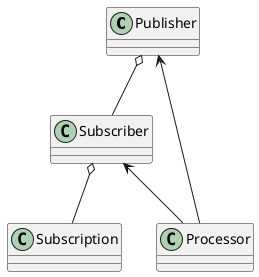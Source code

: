 @startuml "Reactive Streams"
class Publisher
class Subscriber
class Subscription
class Processor

Publisher o-- Subscriber
Subscriber o-- Subscription
Publisher <-- Processor
Subscriber <-- Processor
@enduml
